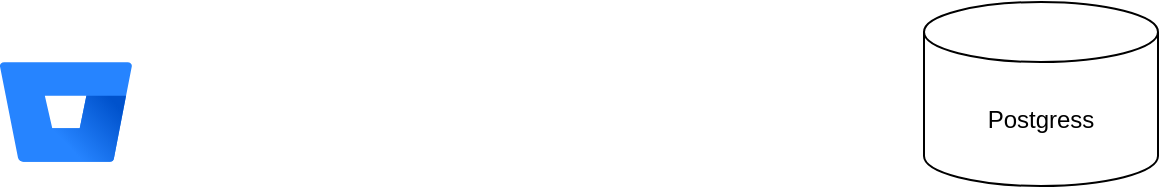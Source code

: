 <mxfile version="26.0.6">
  <diagram name="Page-1" id="pClWBnW519ibc09DGgyK">
    <mxGraphModel dx="1334" dy="590" grid="0" gridSize="10" guides="1" tooltips="1" connect="1" arrows="1" fold="1" page="0" pageScale="1" pageWidth="827" pageHeight="1169" math="0" shadow="0">
      <root>
        <mxCell id="0" />
        <mxCell id="1" parent="0" />
        <mxCell id="NVhNQNz_ob-hAvpK4Syj-1" value="" style="image;html=1;image=img/lib/atlassian/Bitbucket_Logo.svg;" vertex="1" parent="1">
          <mxGeometry x="-66" y="87" width="66" height="50" as="geometry" />
        </mxCell>
        <mxCell id="NVhNQNz_ob-hAvpK4Syj-4" value="Postgress" style="shape=cylinder3;whiteSpace=wrap;html=1;boundedLbl=1;backgroundOutline=1;size=15;" vertex="1" parent="1">
          <mxGeometry x="396" y="57" width="117" height="92" as="geometry" />
        </mxCell>
      </root>
    </mxGraphModel>
  </diagram>
</mxfile>
